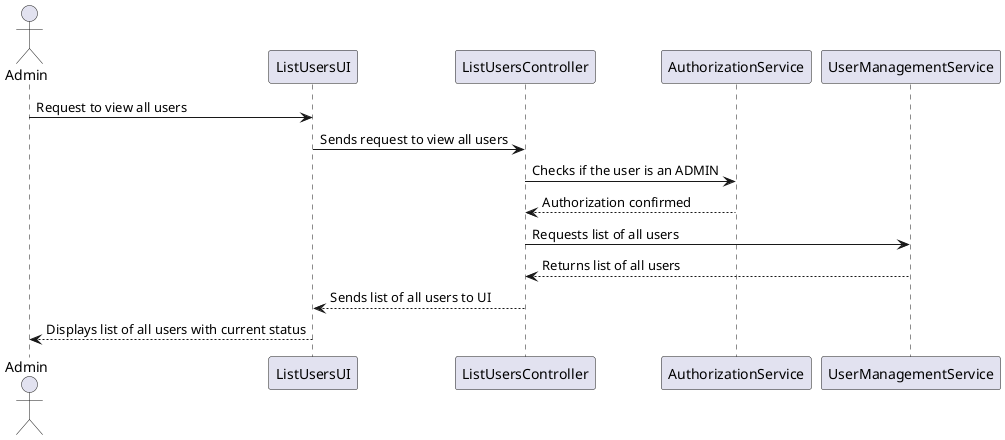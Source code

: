 @startuml
actor Admin
participant "ListUsersUI" as UI
participant "ListUsersController" as LC
participant "AuthorizationService" as Authz
participant "UserManagementService" as UserSvc

Admin -> UI: Request to view all users
UI -> LC: Sends request to view all users
LC -> Authz: Checks if the user is an ADMIN
Authz --> LC: Authorization confirmed
LC -> UserSvc: Requests list of all users
UserSvc --> LC: Returns list of all users
LC --> UI: Sends list of all users to UI
UI --> Admin: Displays list of all users with current status
@enduml
